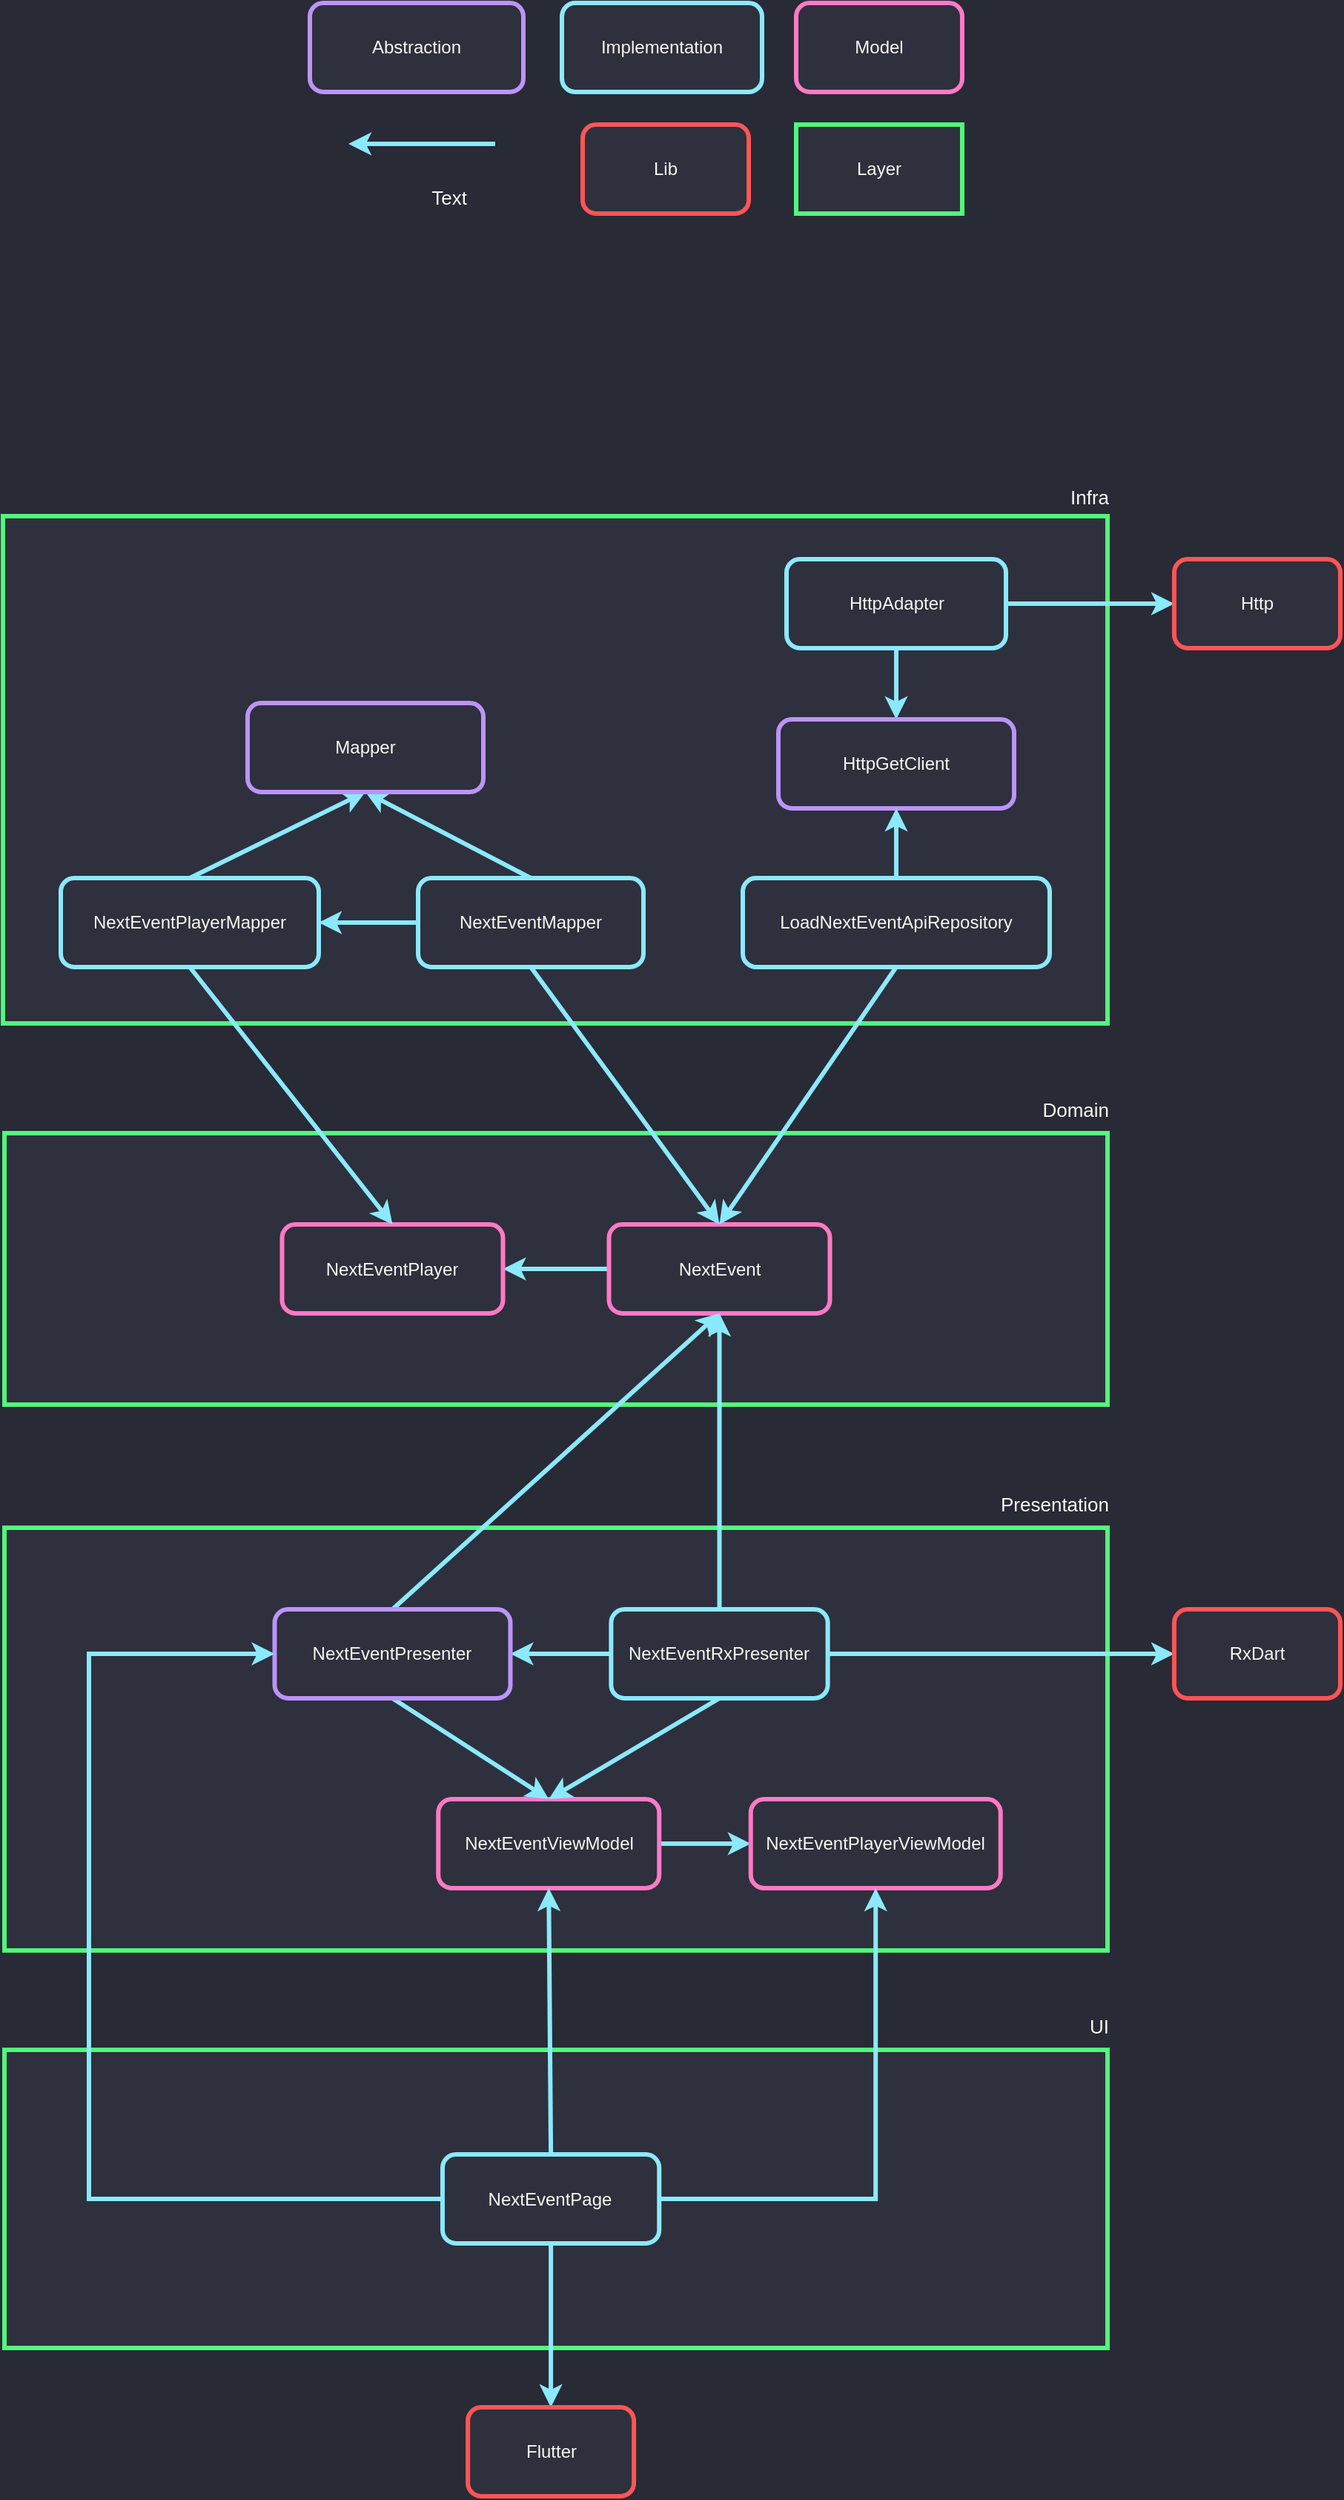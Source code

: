 <mxfile pages="1">
    <diagram id="xk0LYboaFIT9QmwzVqD-" name="Page-1">
        <mxGraphModel dx="1373" dy="981" grid="0" gridSize="10" guides="1" tooltips="1" connect="1" arrows="1" fold="1" page="0" pageScale="1" pageWidth="827" pageHeight="1169" background="#282A36" math="0" shadow="0">
            <root>
                <mxCell id="0"/>
                <mxCell id="1" parent="0"/>
                <mxCell id="131" value="Abstraction" style="rounded=1;whiteSpace=wrap;html=1;strokeColor=#BD93F9;fillColor=#2E303D;strokeWidth=3;fontColor=#F8F8F2;" parent="1" vertex="1">
                    <mxGeometry x="-190" y="-142" width="144" height="60" as="geometry"/>
                </mxCell>
                <mxCell id="141" value="Model" style="rounded=1;whiteSpace=wrap;html=1;strokeColor=#FF79C6;fillColor=#2E303D;strokeWidth=3;fontColor=#F8F8F2;" parent="1" vertex="1">
                    <mxGeometry x="138" y="-142" width="112" height="60" as="geometry"/>
                </mxCell>
                <mxCell id="143" value="Text" style="text;html=1;resizable=0;points=[];autosize=1;align=right;verticalAlign=middle;spacingTop=0;fontColor=#F8F8F2;fontSize=13;spacing=0;" parent="1" vertex="1">
                    <mxGeometry x="-123" y="-22" width="38" height="22" as="geometry"/>
                </mxCell>
                <mxCell id="153" style="edgeStyle=orthogonalEdgeStyle;rounded=0;orthogonalLoop=1;jettySize=auto;html=1;exitX=0;exitY=0.5;exitDx=0;exitDy=0;entryX=1;entryY=0.5;entryDx=0;entryDy=0;fontSize=13;fontColor=#F8F8F2;strokeWidth=2;strokeColor=#BD93F9;" parent="1" edge="1">
                    <mxGeometry relative="1" as="geometry">
                        <mxPoint x="-102" y="213" as="targetPoint"/>
                    </mxGeometry>
                </mxCell>
                <mxCell id="154" style="edgeStyle=orthogonalEdgeStyle;rounded=0;orthogonalLoop=1;jettySize=auto;html=1;exitX=1;exitY=0.5;exitDx=0;exitDy=0;entryX=0;entryY=0.5;entryDx=0;entryDy=0;strokeColor=#BD93F9;strokeWidth=2;fontSize=13;fontColor=#F8F8F2;" parent="1" edge="1">
                    <mxGeometry relative="1" as="geometry">
                        <mxPoint x="94" y="213" as="sourcePoint"/>
                    </mxGeometry>
                </mxCell>
                <mxCell id="202" style="edgeStyle=orthogonalEdgeStyle;rounded=0;orthogonalLoop=1;jettySize=auto;html=1;strokeColor=#8BE9FD;strokeWidth=3;" parent="1" edge="1">
                    <mxGeometry relative="1" as="geometry">
                        <mxPoint x="-65" y="-47" as="sourcePoint"/>
                        <mxPoint x="-164" y="-47" as="targetPoint"/>
                    </mxGeometry>
                </mxCell>
                <mxCell id="203" value="Implementation" style="rounded=1;whiteSpace=wrap;html=1;strokeColor=#8BE9FD;fillColor=#2E303D;strokeWidth=3;fontColor=#F8F8F2;" parent="1" vertex="1">
                    <mxGeometry x="-20" y="-142" width="135" height="60" as="geometry"/>
                </mxCell>
                <mxCell id="205" value="Layer" style="rounded=0;whiteSpace=wrap;html=1;strokeColor=#50FA7B;fillColor=#2E303D;strokeWidth=3;fontColor=#F8F8F2;" parent="1" vertex="1">
                    <mxGeometry x="138" y="-60" width="112" height="60" as="geometry"/>
                </mxCell>
                <mxCell id="206" value="Lib" style="rounded=1;whiteSpace=wrap;html=1;strokeColor=#FF5555;fillColor=#2E303D;strokeWidth=3;fontColor=#F8F8F2;" parent="1" vertex="1">
                    <mxGeometry x="-6" y="-60" width="112" height="60" as="geometry"/>
                </mxCell>
                <mxCell id="207" value="" style="rounded=0;whiteSpace=wrap;html=1;strokeColor=#50FA7B;fillColor=#2E303D;strokeWidth=3;fontColor=#F8F8F2;" parent="1" vertex="1">
                    <mxGeometry x="-396" y="620" width="744" height="183" as="geometry"/>
                </mxCell>
                <mxCell id="208" value="Domain" style="text;html=1;resizable=0;points=[];autosize=1;align=right;verticalAlign=middle;spacingTop=0;fontColor=#F8F8F2;fontSize=13;spacing=0;" parent="1" vertex="1">
                    <mxGeometry x="289" y="593" width="59" height="22" as="geometry"/>
                </mxCell>
                <mxCell id="220" style="edgeStyle=none;html=1;exitX=0;exitY=0.5;exitDx=0;exitDy=0;entryX=1;entryY=0.5;entryDx=0;entryDy=0;rounded=0;strokeColor=#8BE9FD;strokeWidth=3;" parent="1" source="209" target="219" edge="1">
                    <mxGeometry relative="1" as="geometry"/>
                </mxCell>
                <mxCell id="209" value="NextEvent" style="rounded=1;whiteSpace=wrap;html=1;strokeColor=#FF79C6;fillColor=#2E303D;strokeWidth=3;fontColor=#F8F8F2;" parent="1" vertex="1">
                    <mxGeometry x="11.75" y="681.5" width="149" height="60" as="geometry"/>
                </mxCell>
                <mxCell id="211" value="" style="rounded=0;whiteSpace=wrap;html=1;strokeColor=#50FA7B;fillColor=#2E303D;strokeWidth=3;fontColor=#F8F8F2;" parent="1" vertex="1">
                    <mxGeometry x="-397" y="204" width="745" height="342" as="geometry"/>
                </mxCell>
                <mxCell id="212" value="Infra" style="text;html=1;resizable=0;points=[];autosize=1;align=right;verticalAlign=middle;spacingTop=0;fontColor=#F8F8F2;fontSize=13;spacing=0;" parent="1" vertex="1">
                    <mxGeometry x="308" y="180" width="40" height="22" as="geometry"/>
                </mxCell>
                <mxCell id="227" style="edgeStyle=none;html=1;exitX=0.5;exitY=1;exitDx=0;exitDy=0;entryX=0.5;entryY=0;entryDx=0;entryDy=0;rounded=0;strokeColor=#8BE9FD;strokeWidth=3;" parent="1" source="214" target="222" edge="1">
                    <mxGeometry relative="1" as="geometry"/>
                </mxCell>
                <mxCell id="229" style="edgeStyle=none;html=1;exitX=1;exitY=0.5;exitDx=0;exitDy=0;entryX=0;entryY=0.5;entryDx=0;entryDy=0;rounded=0;strokeColor=#8BE9FD;strokeWidth=3;" parent="1" source="214" target="228" edge="1">
                    <mxGeometry relative="1" as="geometry"/>
                </mxCell>
                <mxCell id="214" value="HttpAdapter" style="rounded=1;whiteSpace=wrap;html=1;strokeColor=#8BE9FD;fillColor=#2E303D;strokeWidth=3;fontColor=#F8F8F2;" parent="1" vertex="1">
                    <mxGeometry x="131.5" y="233" width="148" height="60" as="geometry"/>
                </mxCell>
                <mxCell id="219" value="NextEventPlayer" style="rounded=1;whiteSpace=wrap;html=1;strokeColor=#FF79C6;fillColor=#2E303D;strokeWidth=3;fontColor=#F8F8F2;" parent="1" vertex="1">
                    <mxGeometry x="-208.75" y="681.5" width="149" height="60" as="geometry"/>
                </mxCell>
                <mxCell id="222" value="HttpGetClient" style="rounded=1;whiteSpace=wrap;html=1;strokeColor=#BD93F9;fillColor=#2E303D;strokeWidth=3;fontColor=#F8F8F2;" parent="1" vertex="1">
                    <mxGeometry x="126" y="341" width="159" height="60" as="geometry"/>
                </mxCell>
                <mxCell id="225" style="edgeStyle=none;html=1;exitX=0.5;exitY=1;exitDx=0;exitDy=0;entryX=0.5;entryY=0;entryDx=0;entryDy=0;rounded=0;strokeColor=#8BE9FD;strokeWidth=3;" parent="1" source="223" target="209" edge="1">
                    <mxGeometry relative="1" as="geometry"/>
                </mxCell>
                <mxCell id="226" style="edgeStyle=none;html=1;exitX=0.5;exitY=0;exitDx=0;exitDy=0;entryX=0.5;entryY=1;entryDx=0;entryDy=0;rounded=0;strokeColor=#8BE9FD;strokeWidth=3;" parent="1" source="223" target="222" edge="1">
                    <mxGeometry relative="1" as="geometry"/>
                </mxCell>
                <mxCell id="223" value="LoadNextEventApiRepository" style="rounded=1;whiteSpace=wrap;html=1;strokeColor=#8BE9FD;fillColor=#2E303D;strokeWidth=3;fontColor=#F8F8F2;" parent="1" vertex="1">
                    <mxGeometry x="102" y="448" width="207" height="60" as="geometry"/>
                </mxCell>
                <mxCell id="228" value="Http" style="rounded=1;whiteSpace=wrap;html=1;strokeColor=#FF5555;fillColor=#2E303D;strokeWidth=3;fontColor=#F8F8F2;" parent="1" vertex="1">
                    <mxGeometry x="393" y="233" width="112" height="60" as="geometry"/>
                </mxCell>
                <mxCell id="232" style="edgeStyle=none;html=1;exitX=0;exitY=0.5;exitDx=0;exitDy=0;entryX=1;entryY=0.5;entryDx=0;entryDy=0;rounded=0;strokeColor=#8BE9FD;strokeWidth=3;" parent="1" source="230" target="231" edge="1">
                    <mxGeometry relative="1" as="geometry"/>
                </mxCell>
                <mxCell id="245" style="edgeStyle=none;html=1;exitX=0.5;exitY=0;exitDx=0;exitDy=0;entryX=0.5;entryY=1;entryDx=0;entryDy=0;rounded=0;strokeColor=#8BE9FD;strokeWidth=3;" edge="1" parent="1" source="230" target="243">
                    <mxGeometry relative="1" as="geometry"/>
                </mxCell>
                <mxCell id="256" style="edgeStyle=none;html=1;exitX=0.5;exitY=1;exitDx=0;exitDy=0;entryX=0.5;entryY=0;entryDx=0;entryDy=0;rounded=0;strokeColor=#8BE9FD;strokeWidth=3;" edge="1" parent="1" source="230" target="209">
                    <mxGeometry relative="1" as="geometry"/>
                </mxCell>
                <mxCell id="230" value="NextEventMapper" style="rounded=1;whiteSpace=wrap;html=1;strokeColor=#8BE9FD;fillColor=#2E303D;strokeWidth=3;fontColor=#F8F8F2;" parent="1" vertex="1">
                    <mxGeometry x="-117" y="448" width="152" height="60" as="geometry"/>
                </mxCell>
                <mxCell id="244" style="edgeStyle=none;html=1;exitX=0.5;exitY=0;exitDx=0;exitDy=0;entryX=0.5;entryY=1;entryDx=0;entryDy=0;rounded=0;strokeColor=#8BE9FD;strokeWidth=3;" edge="1" parent="1" source="231" target="243">
                    <mxGeometry relative="1" as="geometry"/>
                </mxCell>
                <mxCell id="257" style="edgeStyle=none;html=1;exitX=0.5;exitY=1;exitDx=0;exitDy=0;entryX=0.5;entryY=0;entryDx=0;entryDy=0;rounded=0;strokeColor=#8BE9FD;strokeWidth=3;" edge="1" parent="1" source="231" target="219">
                    <mxGeometry relative="1" as="geometry"/>
                </mxCell>
                <mxCell id="231" value="NextEventPlayerMapper" style="rounded=1;whiteSpace=wrap;html=1;strokeColor=#8BE9FD;fillColor=#2E303D;strokeWidth=3;fontColor=#F8F8F2;" parent="1" vertex="1">
                    <mxGeometry x="-358" y="448" width="174" height="60" as="geometry"/>
                </mxCell>
                <mxCell id="234" value="" style="rounded=0;whiteSpace=wrap;html=1;strokeColor=#50FA7B;fillColor=#2E303D;strokeWidth=3;fontColor=#F8F8F2;" vertex="1" parent="1">
                    <mxGeometry x="-396" y="886" width="744" height="285" as="geometry"/>
                </mxCell>
                <mxCell id="235" value="Presentation" style="text;html=1;resizable=0;points=[];autosize=1;align=right;verticalAlign=middle;spacingTop=0;fontColor=#F8F8F2;fontSize=13;spacing=0;" vertex="1" parent="1">
                    <mxGeometry x="261" y="859" width="87" height="22" as="geometry"/>
                </mxCell>
                <mxCell id="249" style="edgeStyle=none;html=1;exitX=1;exitY=0.5;exitDx=0;exitDy=0;entryX=0;entryY=0.5;entryDx=0;entryDy=0;rounded=0;strokeColor=#8BE9FD;strokeWidth=3;" edge="1" parent="1" source="237" target="242">
                    <mxGeometry relative="1" as="geometry"/>
                </mxCell>
                <mxCell id="237" value="NextEventViewModel" style="rounded=1;whiteSpace=wrap;html=1;strokeColor=#FF79C6;fillColor=#2E303D;strokeWidth=3;fontColor=#F8F8F2;" vertex="1" parent="1">
                    <mxGeometry x="-103.38" y="1069" width="149" height="60" as="geometry"/>
                </mxCell>
                <mxCell id="250" style="edgeStyle=none;html=1;exitX=0.5;exitY=1;exitDx=0;exitDy=0;entryX=0.5;entryY=0;entryDx=0;entryDy=0;rounded=0;strokeColor=#8BE9FD;strokeWidth=3;" edge="1" parent="1" source="240" target="237">
                    <mxGeometry relative="1" as="geometry"/>
                </mxCell>
                <mxCell id="255" style="edgeStyle=none;html=1;exitX=0.5;exitY=0;exitDx=0;exitDy=0;entryX=0.5;entryY=1;entryDx=0;entryDy=0;rounded=0;strokeColor=#8BE9FD;strokeWidth=3;" edge="1" parent="1" source="240" target="209">
                    <mxGeometry relative="1" as="geometry"/>
                </mxCell>
                <mxCell id="261" style="edgeStyle=none;html=1;exitX=0;exitY=0.5;exitDx=0;exitDy=0;entryX=1;entryY=0.5;entryDx=0;entryDy=0;rounded=0;strokeColor=#8BE9FD;strokeWidth=3;" edge="1" parent="1" source="240" target="241">
                    <mxGeometry relative="1" as="geometry"/>
                </mxCell>
                <mxCell id="262" style="edgeStyle=none;html=1;exitX=1;exitY=0.5;exitDx=0;exitDy=0;entryX=0;entryY=0.5;entryDx=0;entryDy=0;rounded=0;strokeColor=#8BE9FD;strokeWidth=3;" edge="1" parent="1" source="240" target="253">
                    <mxGeometry relative="1" as="geometry"/>
                </mxCell>
                <mxCell id="240" value="NextEventRxPresenter" style="rounded=1;whiteSpace=wrap;html=1;strokeColor=#8BE9FD;fillColor=#2E303D;strokeWidth=3;fontColor=#F8F8F2;" vertex="1" parent="1">
                    <mxGeometry x="13.18" y="941" width="146.13" height="60" as="geometry"/>
                </mxCell>
                <mxCell id="251" style="edgeStyle=none;html=1;exitX=0.5;exitY=1;exitDx=0;exitDy=0;entryX=0.5;entryY=0;entryDx=0;entryDy=0;rounded=0;strokeColor=#8BE9FD;strokeWidth=3;" edge="1" parent="1" source="241" target="237">
                    <mxGeometry relative="1" as="geometry"/>
                </mxCell>
                <mxCell id="259" style="edgeStyle=none;html=1;exitX=0.5;exitY=0;exitDx=0;exitDy=0;entryX=0.5;entryY=1;entryDx=0;entryDy=0;rounded=0;strokeColor=#8BE9FD;strokeWidth=3;" edge="1" parent="1" source="241" target="209">
                    <mxGeometry relative="1" as="geometry"/>
                </mxCell>
                <mxCell id="242" value="NextEventPlayerViewModel" style="rounded=1;whiteSpace=wrap;html=1;strokeColor=#FF79C6;fillColor=#2E303D;strokeWidth=3;fontColor=#F8F8F2;" vertex="1" parent="1">
                    <mxGeometry x="107.37" y="1069" width="168.5" height="60" as="geometry"/>
                </mxCell>
                <mxCell id="243" value="Mapper" style="rounded=1;whiteSpace=wrap;html=1;strokeColor=#BD93F9;fillColor=#2E303D;strokeWidth=3;fontColor=#F8F8F2;" vertex="1" parent="1">
                    <mxGeometry x="-232" y="330" width="159" height="60" as="geometry"/>
                </mxCell>
                <mxCell id="253" value="RxDart" style="rounded=1;whiteSpace=wrap;html=1;strokeColor=#FF5555;fillColor=#2E303D;strokeWidth=3;fontColor=#F8F8F2;" vertex="1" parent="1">
                    <mxGeometry x="393" y="941" width="112" height="60" as="geometry"/>
                </mxCell>
                <mxCell id="241" value="NextEventPresenter" style="rounded=1;whiteSpace=wrap;html=1;strokeColor=#BD93F9;fillColor=#2E303D;strokeWidth=3;fontColor=#F8F8F2;" vertex="1" parent="1">
                    <mxGeometry x="-213.75" y="941" width="159" height="60" as="geometry"/>
                </mxCell>
                <mxCell id="263" value="" style="rounded=0;whiteSpace=wrap;html=1;strokeColor=#50FA7B;fillColor=#2E303D;strokeWidth=3;fontColor=#F8F8F2;" vertex="1" parent="1">
                    <mxGeometry x="-396" y="1238" width="744" height="201" as="geometry"/>
                </mxCell>
                <mxCell id="264" value="UI" style="text;html=1;resizable=0;points=[];autosize=1;align=right;verticalAlign=middle;spacingTop=0;fontColor=#F8F8F2;fontSize=13;spacing=0;" vertex="1" parent="1">
                    <mxGeometry x="321" y="1211" width="27" height="22" as="geometry"/>
                </mxCell>
                <mxCell id="273" style="edgeStyle=none;html=1;exitX=0.5;exitY=0;exitDx=0;exitDy=0;entryX=0.5;entryY=1;entryDx=0;entryDy=0;rounded=0;strokeColor=#8BE9FD;strokeWidth=3;" edge="1" parent="1" source="269" target="237">
                    <mxGeometry relative="1" as="geometry"/>
                </mxCell>
                <mxCell id="275" style="edgeStyle=orthogonalEdgeStyle;html=1;exitX=1;exitY=0.5;exitDx=0;exitDy=0;entryX=0.5;entryY=1;entryDx=0;entryDy=0;rounded=0;strokeColor=#8BE9FD;strokeWidth=3;" edge="1" parent="1" source="269" target="242">
                    <mxGeometry relative="1" as="geometry"/>
                </mxCell>
                <mxCell id="278" style="edgeStyle=orthogonalEdgeStyle;html=1;exitX=0;exitY=0.5;exitDx=0;exitDy=0;entryX=0;entryY=0.5;entryDx=0;entryDy=0;rounded=0;strokeColor=#8BE9FD;strokeWidth=3;" edge="1" parent="1" source="269" target="241">
                    <mxGeometry relative="1" as="geometry">
                        <Array as="points">
                            <mxPoint x="-339" y="1339"/>
                            <mxPoint x="-339" y="971"/>
                        </Array>
                    </mxGeometry>
                </mxCell>
                <mxCell id="280" style="edgeStyle=orthogonalEdgeStyle;html=1;exitX=0.5;exitY=1;exitDx=0;exitDy=0;entryX=0.5;entryY=0;entryDx=0;entryDy=0;rounded=0;strokeColor=#8BE9FD;strokeWidth=3;" edge="1" parent="1" source="269" target="279">
                    <mxGeometry relative="1" as="geometry"/>
                </mxCell>
                <mxCell id="269" value="NextEventPage" style="rounded=1;whiteSpace=wrap;html=1;strokeColor=#8BE9FD;fillColor=#2E303D;strokeWidth=3;fontColor=#F8F8F2;" vertex="1" parent="1">
                    <mxGeometry x="-100.51" y="1308.5" width="146.13" height="60" as="geometry"/>
                </mxCell>
                <mxCell id="279" value="Flutter" style="rounded=1;whiteSpace=wrap;html=1;strokeColor=#FF5555;fillColor=#2E303D;strokeWidth=3;fontColor=#F8F8F2;" vertex="1" parent="1">
                    <mxGeometry x="-83.44" y="1479" width="112" height="60" as="geometry"/>
                </mxCell>
            </root>
        </mxGraphModel>
    </diagram>
</mxfile>
